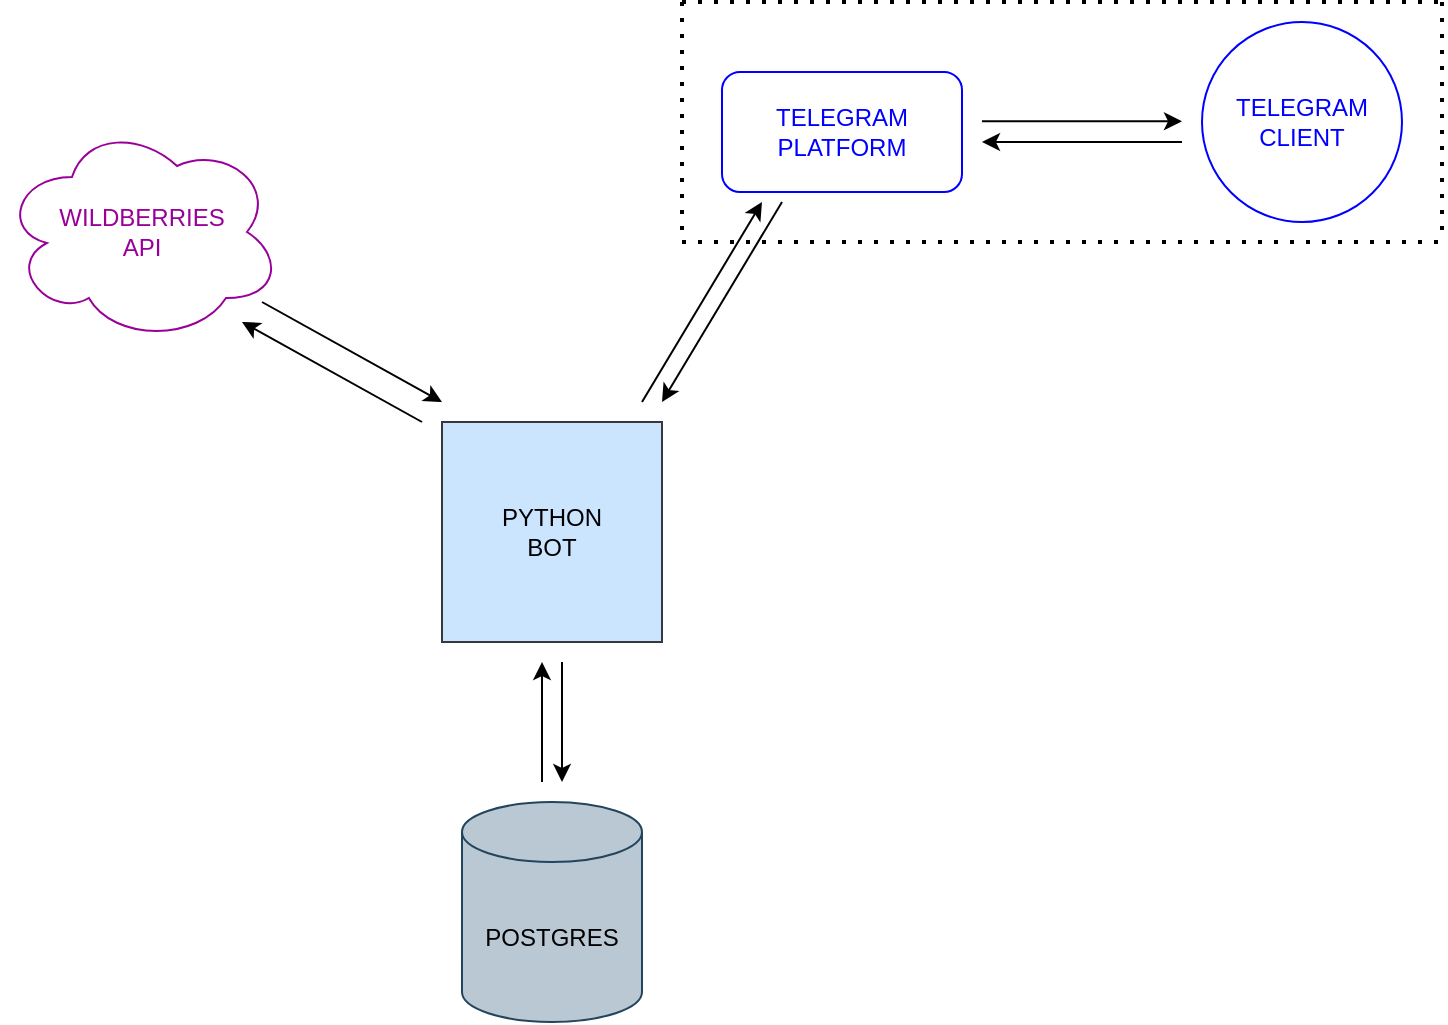 <mxfile version="24.2.1" type="device">
  <diagram name="Страница — 1" id="-NAUHrW34tdx5ToVmwLK">
    <mxGraphModel dx="1728" dy="911" grid="1" gridSize="10" guides="1" tooltips="1" connect="1" arrows="1" fold="1" page="1" pageScale="1" pageWidth="827" pageHeight="1169" math="0" shadow="0">
      <root>
        <mxCell id="0" />
        <mxCell id="1" parent="0" />
        <mxCell id="cwPF90B0OfzfSj121SBU-2" value="POSTGRES" style="shape=cylinder3;whiteSpace=wrap;html=1;boundedLbl=1;backgroundOutline=1;size=15;fillColor=#bac8d3;strokeColor=#23445d;" vertex="1" parent="1">
          <mxGeometry x="310" y="610" width="90" height="110" as="geometry" />
        </mxCell>
        <mxCell id="cwPF90B0OfzfSj121SBU-3" value="PYTHON&lt;div&gt;BOT&lt;/div&gt;" style="whiteSpace=wrap;html=1;aspect=fixed;fillColor=#cce5ff;strokeColor=#36393d;" vertex="1" parent="1">
          <mxGeometry x="300" y="420" width="110" height="110" as="geometry" />
        </mxCell>
        <mxCell id="cwPF90B0OfzfSj121SBU-5" value="" style="endArrow=classic;html=1;rounded=0;" edge="1" parent="1">
          <mxGeometry width="50" height="50" relative="1" as="geometry">
            <mxPoint x="350" y="600" as="sourcePoint" />
            <mxPoint x="350" y="540" as="targetPoint" />
          </mxGeometry>
        </mxCell>
        <mxCell id="cwPF90B0OfzfSj121SBU-6" value="" style="endArrow=classic;html=1;rounded=0;" edge="1" parent="1">
          <mxGeometry width="50" height="50" relative="1" as="geometry">
            <mxPoint x="360" y="540" as="sourcePoint" />
            <mxPoint x="360" y="600" as="targetPoint" />
          </mxGeometry>
        </mxCell>
        <mxCell id="cwPF90B0OfzfSj121SBU-7" value="WILDBERRIES&lt;div&gt;API&lt;/div&gt;" style="ellipse;shape=cloud;whiteSpace=wrap;html=1;strokeColor=#990099;fontColor=#990099;" vertex="1" parent="1">
          <mxGeometry x="80" y="270" width="140" height="110" as="geometry" />
        </mxCell>
        <mxCell id="cwPF90B0OfzfSj121SBU-8" value="" style="endArrow=classic;html=1;rounded=0;" edge="1" parent="1">
          <mxGeometry width="50" height="50" relative="1" as="geometry">
            <mxPoint x="290" y="420" as="sourcePoint" />
            <mxPoint x="200" y="370" as="targetPoint" />
          </mxGeometry>
        </mxCell>
        <mxCell id="cwPF90B0OfzfSj121SBU-9" value="" style="endArrow=classic;html=1;rounded=0;" edge="1" parent="1">
          <mxGeometry width="50" height="50" relative="1" as="geometry">
            <mxPoint x="210" y="360" as="sourcePoint" />
            <mxPoint x="300" y="410" as="targetPoint" />
          </mxGeometry>
        </mxCell>
        <mxCell id="cwPF90B0OfzfSj121SBU-10" value="TELEGRAM&lt;div&gt;CLIENT&lt;/div&gt;" style="ellipse;whiteSpace=wrap;html=1;aspect=fixed;fontColor=#0000FF;strokeColor=#0000FF;" vertex="1" parent="1">
          <mxGeometry x="680" y="220" width="100" height="100" as="geometry" />
        </mxCell>
        <mxCell id="cwPF90B0OfzfSj121SBU-15" value="" style="endArrow=classic;html=1;rounded=0;" edge="1" parent="1">
          <mxGeometry width="50" height="50" relative="1" as="geometry">
            <mxPoint x="570" y="269.66" as="sourcePoint" />
            <mxPoint x="670" y="269.66" as="targetPoint" />
          </mxGeometry>
        </mxCell>
        <mxCell id="cwPF90B0OfzfSj121SBU-16" value="" style="endArrow=classic;html=1;rounded=0;" edge="1" parent="1">
          <mxGeometry width="50" height="50" relative="1" as="geometry">
            <mxPoint x="670" y="280" as="sourcePoint" />
            <mxPoint x="570" y="280" as="targetPoint" />
          </mxGeometry>
        </mxCell>
        <mxCell id="cwPF90B0OfzfSj121SBU-17" value="TELEGRAM PLATFORM" style="rounded=1;whiteSpace=wrap;html=1;strokeColor=#0000FF;fontColor=#0000FF;" vertex="1" parent="1">
          <mxGeometry x="440" y="245" width="120" height="60" as="geometry" />
        </mxCell>
        <mxCell id="cwPF90B0OfzfSj121SBU-18" value="" style="endArrow=classic;html=1;rounded=0;" edge="1" parent="1">
          <mxGeometry width="50" height="50" relative="1" as="geometry">
            <mxPoint x="470" y="310" as="sourcePoint" />
            <mxPoint x="410" y="410" as="targetPoint" />
          </mxGeometry>
        </mxCell>
        <mxCell id="cwPF90B0OfzfSj121SBU-19" value="" style="endArrow=classic;html=1;rounded=0;" edge="1" parent="1">
          <mxGeometry width="50" height="50" relative="1" as="geometry">
            <mxPoint x="400" y="410" as="sourcePoint" />
            <mxPoint x="460" y="310" as="targetPoint" />
          </mxGeometry>
        </mxCell>
        <mxCell id="cwPF90B0OfzfSj121SBU-20" value="" style="endArrow=none;dashed=1;html=1;dashPattern=1 3;strokeWidth=2;rounded=0;" edge="1" parent="1">
          <mxGeometry width="50" height="50" relative="1" as="geometry">
            <mxPoint x="420" y="210" as="sourcePoint" />
            <mxPoint x="800" y="210" as="targetPoint" />
          </mxGeometry>
        </mxCell>
        <mxCell id="cwPF90B0OfzfSj121SBU-21" value="" style="endArrow=none;dashed=1;html=1;dashPattern=1 3;strokeWidth=2;rounded=0;" edge="1" parent="1">
          <mxGeometry width="50" height="50" relative="1" as="geometry">
            <mxPoint x="420" y="330" as="sourcePoint" />
            <mxPoint x="800" y="330" as="targetPoint" />
          </mxGeometry>
        </mxCell>
        <mxCell id="cwPF90B0OfzfSj121SBU-22" value="" style="endArrow=none;dashed=1;html=1;dashPattern=1 3;strokeWidth=2;rounded=0;" edge="1" parent="1">
          <mxGeometry width="50" height="50" relative="1" as="geometry">
            <mxPoint x="420" y="210" as="sourcePoint" />
            <mxPoint x="420" y="330" as="targetPoint" />
          </mxGeometry>
        </mxCell>
        <mxCell id="cwPF90B0OfzfSj121SBU-23" value="" style="endArrow=none;dashed=1;html=1;dashPattern=1 3;strokeWidth=2;rounded=0;" edge="1" parent="1">
          <mxGeometry width="50" height="50" relative="1" as="geometry">
            <mxPoint x="800" y="210" as="sourcePoint" />
            <mxPoint x="800" y="330" as="targetPoint" />
          </mxGeometry>
        </mxCell>
      </root>
    </mxGraphModel>
  </diagram>
</mxfile>
